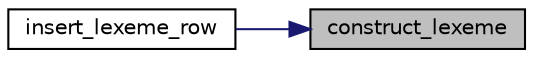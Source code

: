 digraph "construct_lexeme"
{
 // LATEX_PDF_SIZE
  edge [fontname="Helvetica",fontsize="10",labelfontname="Helvetica",labelfontsize="10"];
  node [fontname="Helvetica",fontsize="10",shape=record];
  rankdir="RL";
  Node1 [label="construct_lexeme",height=0.2,width=0.4,color="black", fillcolor="grey75", style="filled", fontcolor="black",tooltip="Constructs a new lexeme with the given character sequence, length, and next index."];
  Node1 -> Node2 [dir="back",color="midnightblue",fontsize="10",style="solid",fontname="Helvetica"];
  Node2 [label="insert_lexeme_row",height=0.2,width=0.4,color="black", fillcolor="white", style="filled",URL="$d0/d92/lexeme__table_8c.html#aa6c5964ea3704e2b961395d74dd47534",tooltip="Inserts a lexeme row into the lexeme table."];
}
